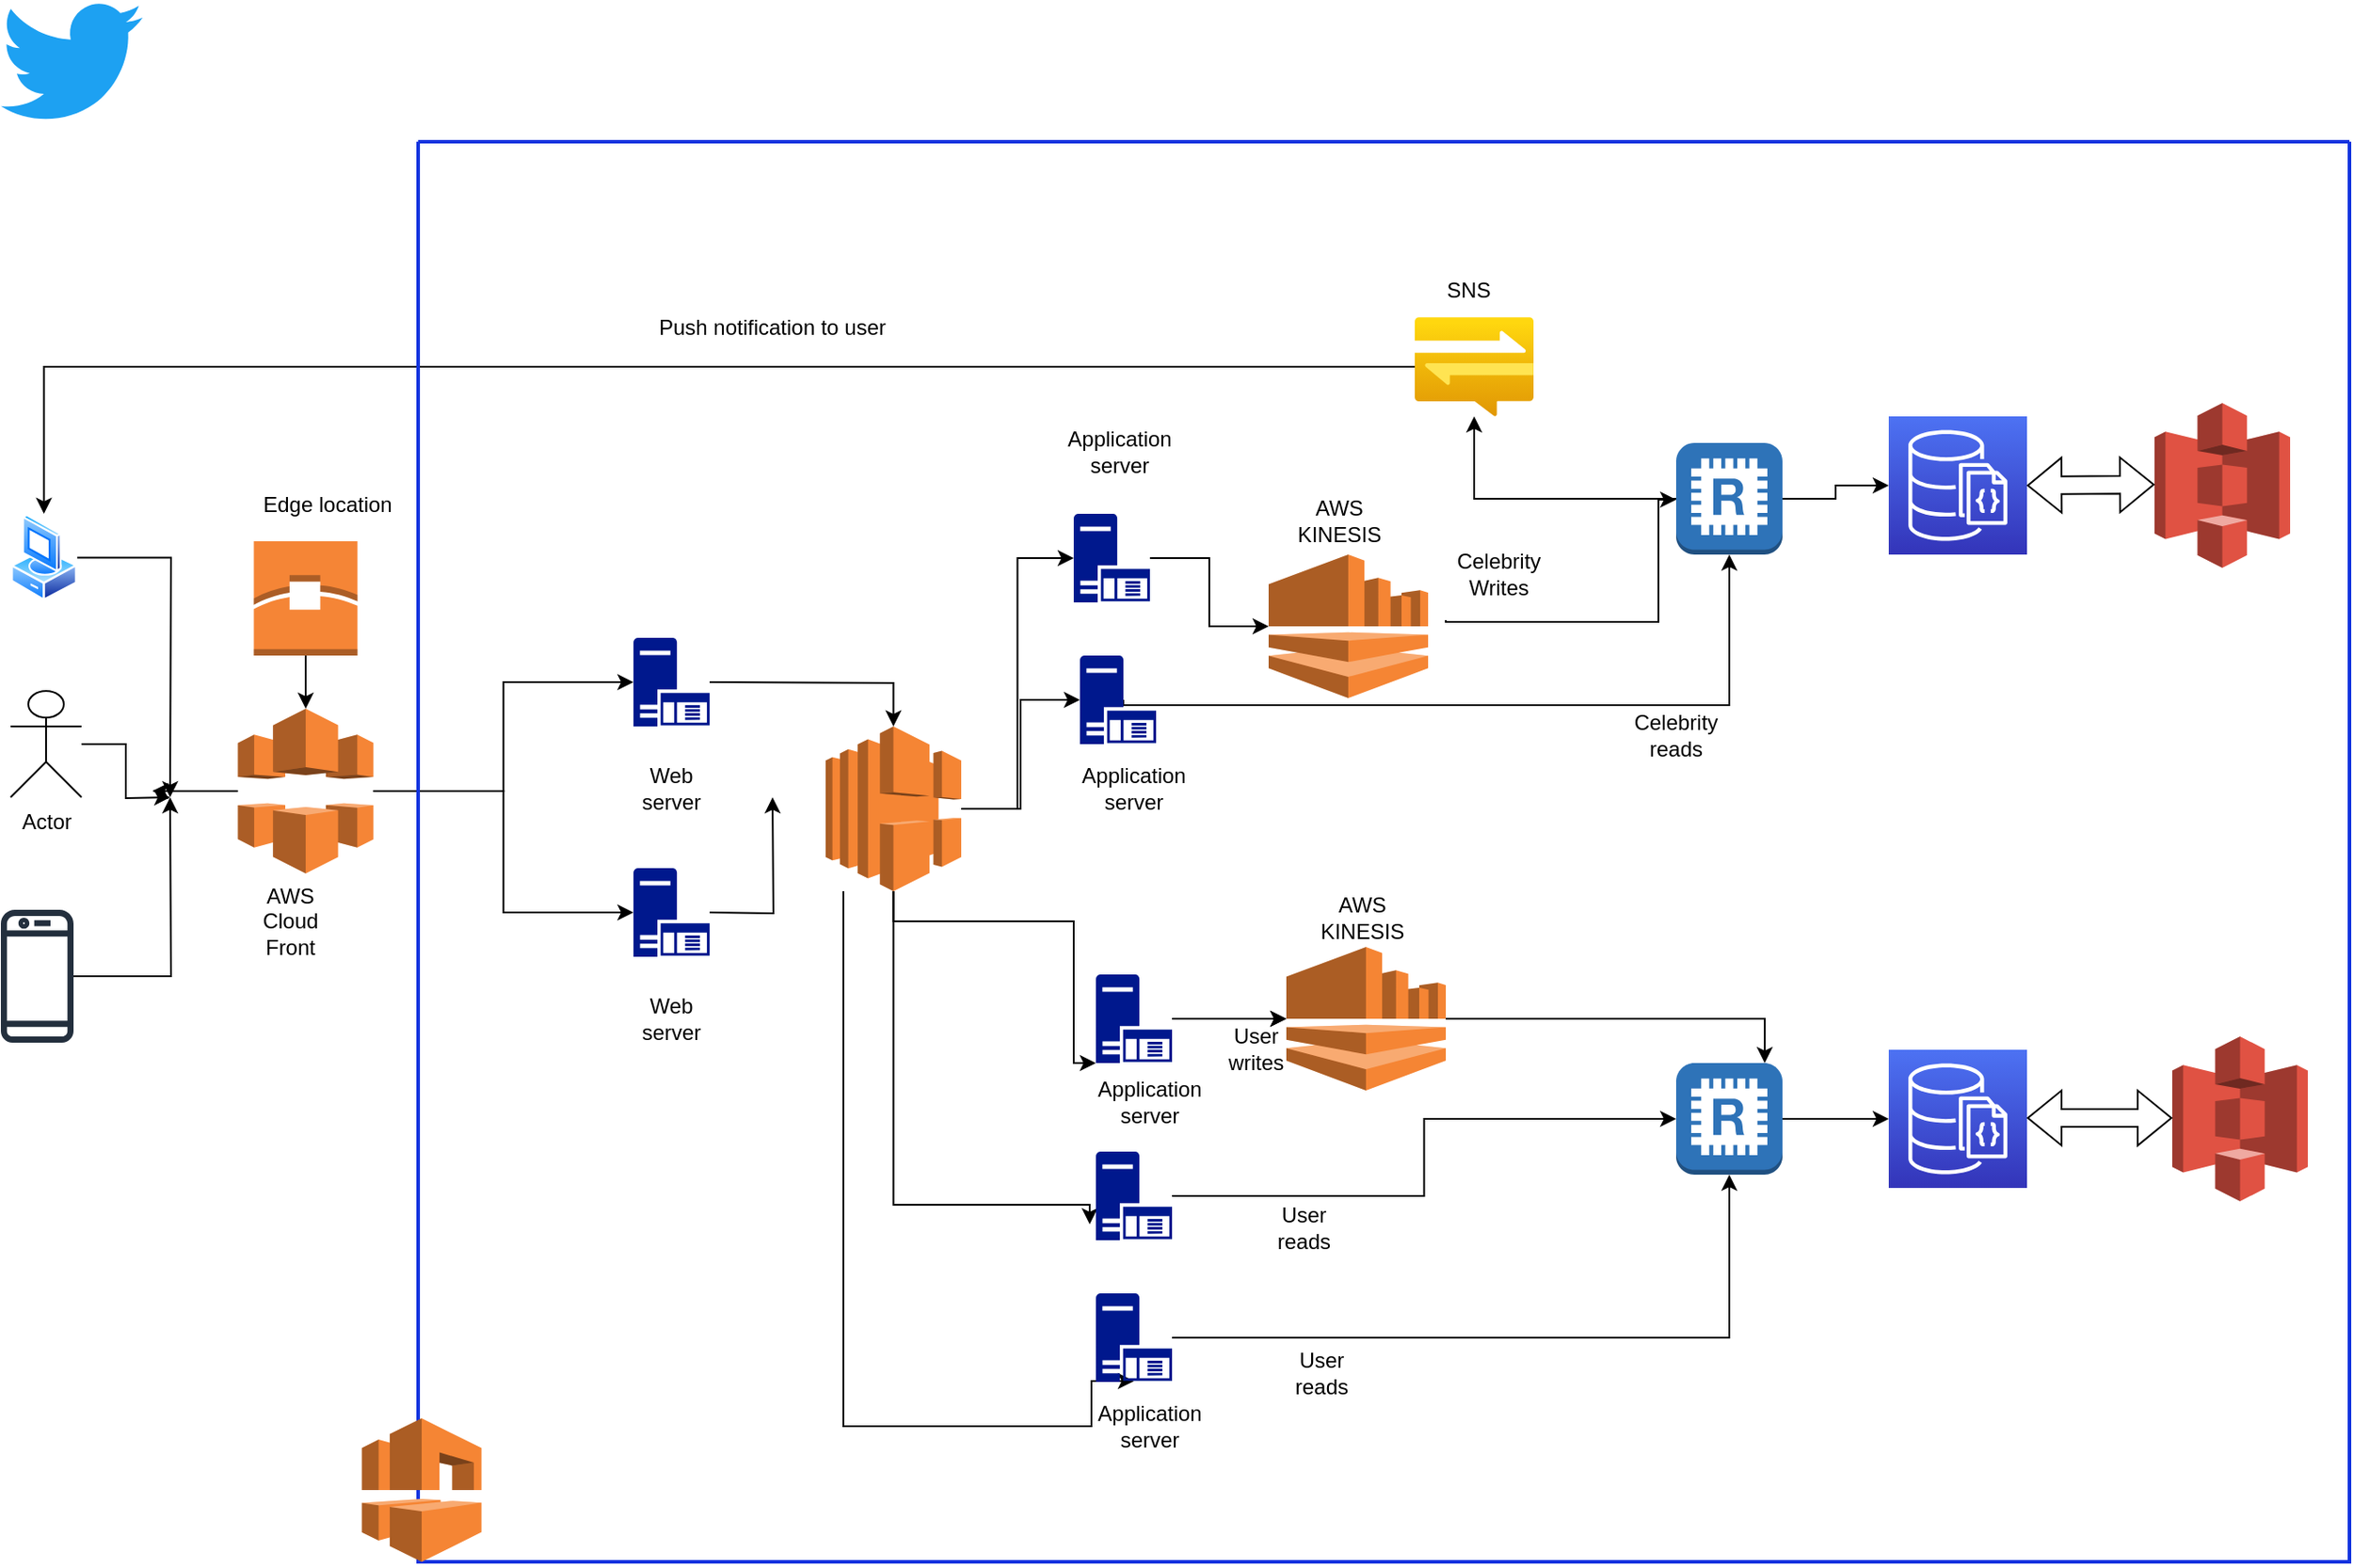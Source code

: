 <mxfile version="21.3.6" type="github" pages="2">
  <diagram id="OGPtt5JKFVUuqzHaBwd1" name="System design">
    <mxGraphModel dx="1741" dy="2031" grid="1" gridSize="10" guides="1" tooltips="1" connect="1" arrows="1" fold="1" page="1" pageScale="1" pageWidth="850" pageHeight="1100" math="0" shadow="0">
      <root>
        <mxCell id="0" />
        <mxCell id="1" parent="0" />
        <mxCell id="6KC439Vq3jo2LTs7QLCa-20" style="edgeStyle=orthogonalEdgeStyle;rounded=0;orthogonalLoop=1;jettySize=auto;html=1;" parent="1" target="6KC439Vq3jo2LTs7QLCa-19" edge="1">
          <mxGeometry relative="1" as="geometry">
            <mxPoint x="404.5" y="215" as="sourcePoint" />
          </mxGeometry>
        </mxCell>
        <mxCell id="6KC439Vq3jo2LTs7QLCa-1" value="" style="sketch=0;aspect=fixed;pointerEvents=1;shadow=0;dashed=0;html=1;strokeColor=none;labelPosition=center;verticalLabelPosition=bottom;verticalAlign=top;align=center;fillColor=#00188D;shape=mxgraph.mscae.enterprise.application_server;" parent="1" vertex="1">
          <mxGeometry x="361.5" y="190" width="43" height="50" as="geometry" />
        </mxCell>
        <mxCell id="6KC439Vq3jo2LTs7QLCa-3" value="Web server" style="text;strokeColor=none;align=center;fillColor=none;html=1;verticalAlign=middle;whiteSpace=wrap;rounded=0;" parent="1" vertex="1">
          <mxGeometry x="353" y="260" width="60" height="30" as="geometry" />
        </mxCell>
        <mxCell id="6KC439Vq3jo2LTs7QLCa-12" style="edgeStyle=orthogonalEdgeStyle;rounded=0;orthogonalLoop=1;jettySize=auto;html=1;" parent="1" source="6KC439Vq3jo2LTs7QLCa-4" edge="1">
          <mxGeometry relative="1" as="geometry">
            <mxPoint x="100" y="280" as="targetPoint" />
          </mxGeometry>
        </mxCell>
        <mxCell id="6KC439Vq3jo2LTs7QLCa-4" value="" style="image;aspect=fixed;perimeter=ellipsePerimeter;html=1;align=center;shadow=0;dashed=0;spacingTop=3;image=img/lib/active_directory/vista_client.svg;" parent="1" vertex="1">
          <mxGeometry x="10" y="120" width="37.6" height="49.47" as="geometry" />
        </mxCell>
        <mxCell id="6KC439Vq3jo2LTs7QLCa-14" style="edgeStyle=orthogonalEdgeStyle;rounded=0;orthogonalLoop=1;jettySize=auto;html=1;" parent="1" source="6KC439Vq3jo2LTs7QLCa-5" edge="1">
          <mxGeometry relative="1" as="geometry">
            <mxPoint x="100" y="280" as="targetPoint" />
          </mxGeometry>
        </mxCell>
        <mxCell id="6KC439Vq3jo2LTs7QLCa-5" value="Actor" style="shape=umlActor;verticalLabelPosition=bottom;verticalAlign=top;html=1;outlineConnect=0;" parent="1" vertex="1">
          <mxGeometry x="10" y="220" width="40" height="60" as="geometry" />
        </mxCell>
        <mxCell id="6KC439Vq3jo2LTs7QLCa-21" style="edgeStyle=orthogonalEdgeStyle;rounded=0;orthogonalLoop=1;jettySize=auto;html=1;" parent="1" edge="1">
          <mxGeometry relative="1" as="geometry">
            <mxPoint x="440" y="280" as="targetPoint" />
            <mxPoint x="404.5" y="345" as="sourcePoint" />
          </mxGeometry>
        </mxCell>
        <mxCell id="6KC439Vq3jo2LTs7QLCa-6" value="" style="sketch=0;aspect=fixed;pointerEvents=1;shadow=0;dashed=0;html=1;strokeColor=none;labelPosition=center;verticalLabelPosition=bottom;verticalAlign=top;align=center;fillColor=#00188D;shape=mxgraph.mscae.enterprise.application_server;" parent="1" vertex="1">
          <mxGeometry x="361.5" y="320" width="43" height="50" as="geometry" />
        </mxCell>
        <mxCell id="6KC439Vq3jo2LTs7QLCa-8" value="Web server" style="text;strokeColor=none;align=center;fillColor=none;html=1;verticalAlign=middle;whiteSpace=wrap;rounded=0;" parent="1" vertex="1">
          <mxGeometry x="353" y="390" width="60" height="30" as="geometry" />
        </mxCell>
        <mxCell id="6KC439Vq3jo2LTs7QLCa-13" style="edgeStyle=orthogonalEdgeStyle;rounded=0;orthogonalLoop=1;jettySize=auto;html=1;" parent="1" source="6KC439Vq3jo2LTs7QLCa-11" edge="1">
          <mxGeometry relative="1" as="geometry">
            <mxPoint x="100" y="280" as="targetPoint" />
          </mxGeometry>
        </mxCell>
        <mxCell id="6KC439Vq3jo2LTs7QLCa-11" value="" style="sketch=0;outlineConnect=0;fontColor=#232F3E;gradientColor=none;fillColor=#232F3D;strokeColor=none;dashed=0;verticalLabelPosition=bottom;verticalAlign=top;align=center;html=1;fontSize=12;fontStyle=0;aspect=fixed;pointerEvents=1;shape=mxgraph.aws4.mobile_client;" parent="1" vertex="1">
          <mxGeometry x="4.5" y="342" width="41" height="78" as="geometry" />
        </mxCell>
        <mxCell id="6KC439Vq3jo2LTs7QLCa-26" style="edgeStyle=orthogonalEdgeStyle;rounded=0;orthogonalLoop=1;jettySize=auto;html=1;entryX=0;entryY=0.5;entryDx=0;entryDy=0;entryPerimeter=0;" parent="1" source="6KC439Vq3jo2LTs7QLCa-19" target="6KC439Vq3jo2LTs7QLCa-22" edge="1">
          <mxGeometry relative="1" as="geometry" />
        </mxCell>
        <mxCell id="6KC439Vq3jo2LTs7QLCa-28" style="edgeStyle=orthogonalEdgeStyle;rounded=0;orthogonalLoop=1;jettySize=auto;html=1;entryX=0;entryY=0.5;entryDx=0;entryDy=0;entryPerimeter=0;" parent="1" source="6KC439Vq3jo2LTs7QLCa-19" target="6KC439Vq3jo2LTs7QLCa-23" edge="1">
          <mxGeometry relative="1" as="geometry" />
        </mxCell>
        <mxCell id="6KC439Vq3jo2LTs7QLCa-29" style="edgeStyle=orthogonalEdgeStyle;rounded=0;orthogonalLoop=1;jettySize=auto;html=1;" parent="1" source="6KC439Vq3jo2LTs7QLCa-19" target="6KC439Vq3jo2LTs7QLCa-24" edge="1">
          <mxGeometry relative="1" as="geometry">
            <Array as="points">
              <mxPoint x="508" y="350" />
              <mxPoint x="610" y="350" />
              <mxPoint x="610" y="430" />
            </Array>
          </mxGeometry>
        </mxCell>
        <mxCell id="6KC439Vq3jo2LTs7QLCa-49" style="edgeStyle=orthogonalEdgeStyle;rounded=0;orthogonalLoop=1;jettySize=auto;html=1;entryX=0.5;entryY=0.99;entryDx=0;entryDy=0;entryPerimeter=0;" parent="1" source="6KC439Vq3jo2LTs7QLCa-19" target="6KC439Vq3jo2LTs7QLCa-33" edge="1">
          <mxGeometry relative="1" as="geometry">
            <Array as="points">
              <mxPoint x="480" y="635" />
              <mxPoint x="620" y="635" />
              <mxPoint x="620" y="610" />
            </Array>
          </mxGeometry>
        </mxCell>
        <mxCell id="6KC439Vq3jo2LTs7QLCa-70" style="edgeStyle=orthogonalEdgeStyle;rounded=0;orthogonalLoop=1;jettySize=auto;html=1;entryX=-0.081;entryY=0.82;entryDx=0;entryDy=0;entryPerimeter=0;" parent="1" source="6KC439Vq3jo2LTs7QLCa-19" target="6KC439Vq3jo2LTs7QLCa-25" edge="1">
          <mxGeometry relative="1" as="geometry">
            <Array as="points">
              <mxPoint x="508" y="510" />
              <mxPoint x="619" y="510" />
            </Array>
          </mxGeometry>
        </mxCell>
        <mxCell id="6KC439Vq3jo2LTs7QLCa-19" value="" style="outlineConnect=0;dashed=0;verticalLabelPosition=bottom;verticalAlign=top;align=center;html=1;shape=mxgraph.aws3.elastic_load_balancing;fillColor=#F58534;gradientColor=none;" parent="1" vertex="1">
          <mxGeometry x="470" y="240" width="76.5" height="93" as="geometry" />
        </mxCell>
        <mxCell id="6KC439Vq3jo2LTs7QLCa-41" style="edgeStyle=orthogonalEdgeStyle;rounded=0;orthogonalLoop=1;jettySize=auto;html=1;" parent="1" target="6KC439Vq3jo2LTs7QLCa-37" edge="1">
          <mxGeometry relative="1" as="geometry">
            <mxPoint x="820" y="180" as="sourcePoint" />
            <Array as="points">
              <mxPoint x="820" y="181" />
              <mxPoint x="940" y="181" />
              <mxPoint x="940" y="112" />
            </Array>
          </mxGeometry>
        </mxCell>
        <mxCell id="6KC439Vq3jo2LTs7QLCa-58" style="edgeStyle=orthogonalEdgeStyle;rounded=0;orthogonalLoop=1;jettySize=auto;html=1;" parent="1" source="6KC439Vq3jo2LTs7QLCa-22" target="6KC439Vq3jo2LTs7QLCa-57" edge="1">
          <mxGeometry relative="1" as="geometry" />
        </mxCell>
        <mxCell id="6KC439Vq3jo2LTs7QLCa-22" value="" style="sketch=0;aspect=fixed;pointerEvents=1;shadow=0;dashed=0;html=1;strokeColor=none;labelPosition=center;verticalLabelPosition=bottom;verticalAlign=top;align=center;fillColor=#00188D;shape=mxgraph.mscae.enterprise.application_server;" parent="1" vertex="1">
          <mxGeometry x="610" y="120" width="43" height="50" as="geometry" />
        </mxCell>
        <mxCell id="6KC439Vq3jo2LTs7QLCa-42" style="edgeStyle=orthogonalEdgeStyle;rounded=0;orthogonalLoop=1;jettySize=auto;html=1;exitX=0.57;exitY=0.5;exitDx=0;exitDy=0;exitPerimeter=0;" parent="1" source="6KC439Vq3jo2LTs7QLCa-23" target="6KC439Vq3jo2LTs7QLCa-37" edge="1">
          <mxGeometry relative="1" as="geometry">
            <mxPoint x="690" y="230" as="sourcePoint" />
            <Array as="points">
              <mxPoint x="638" y="228" />
              <mxPoint x="980" y="228" />
            </Array>
          </mxGeometry>
        </mxCell>
        <mxCell id="6KC439Vq3jo2LTs7QLCa-23" value="" style="sketch=0;aspect=fixed;pointerEvents=1;shadow=0;dashed=0;html=1;strokeColor=none;labelPosition=center;verticalLabelPosition=bottom;verticalAlign=top;align=center;fillColor=#00188D;shape=mxgraph.mscae.enterprise.application_server;" parent="1" vertex="1">
          <mxGeometry x="613.5" y="200" width="43" height="50" as="geometry" />
        </mxCell>
        <mxCell id="6KC439Vq3jo2LTs7QLCa-65" style="edgeStyle=orthogonalEdgeStyle;rounded=0;orthogonalLoop=1;jettySize=auto;html=1;" parent="1" source="6KC439Vq3jo2LTs7QLCa-24" target="6KC439Vq3jo2LTs7QLCa-63" edge="1">
          <mxGeometry relative="1" as="geometry" />
        </mxCell>
        <mxCell id="6KC439Vq3jo2LTs7QLCa-24" value="" style="sketch=0;aspect=fixed;pointerEvents=1;shadow=0;dashed=0;html=1;strokeColor=none;labelPosition=center;verticalLabelPosition=bottom;verticalAlign=top;align=center;fillColor=#00188D;shape=mxgraph.mscae.enterprise.application_server;" parent="1" vertex="1">
          <mxGeometry x="622.5" y="380" width="43" height="50" as="geometry" />
        </mxCell>
        <mxCell id="6KC439Vq3jo2LTs7QLCa-51" style="edgeStyle=orthogonalEdgeStyle;rounded=0;orthogonalLoop=1;jettySize=auto;html=1;" parent="1" source="6KC439Vq3jo2LTs7QLCa-25" target="6KC439Vq3jo2LTs7QLCa-39" edge="1">
          <mxGeometry relative="1" as="geometry" />
        </mxCell>
        <mxCell id="6KC439Vq3jo2LTs7QLCa-25" value="" style="sketch=0;aspect=fixed;pointerEvents=1;shadow=0;dashed=0;html=1;strokeColor=none;labelPosition=center;verticalLabelPosition=bottom;verticalAlign=top;align=center;fillColor=#00188D;shape=mxgraph.mscae.enterprise.application_server;" parent="1" vertex="1">
          <mxGeometry x="622.5" y="480" width="43" height="50" as="geometry" />
        </mxCell>
        <mxCell id="6KC439Vq3jo2LTs7QLCa-31" value="Application server" style="text;strokeColor=none;align=center;fillColor=none;html=1;verticalAlign=middle;whiteSpace=wrap;rounded=0;" parent="1" vertex="1">
          <mxGeometry x="605.5" y="70" width="60" height="30" as="geometry" />
        </mxCell>
        <mxCell id="6KC439Vq3jo2LTs7QLCa-32" value="Application server" style="text;strokeColor=none;align=center;fillColor=none;html=1;verticalAlign=middle;whiteSpace=wrap;rounded=0;" parent="1" vertex="1">
          <mxGeometry x="622.5" y="436.5" width="60" height="30" as="geometry" />
        </mxCell>
        <mxCell id="6KC439Vq3jo2LTs7QLCa-52" style="edgeStyle=orthogonalEdgeStyle;rounded=0;orthogonalLoop=1;jettySize=auto;html=1;entryX=0.5;entryY=1;entryDx=0;entryDy=0;entryPerimeter=0;" parent="1" source="6KC439Vq3jo2LTs7QLCa-33" target="6KC439Vq3jo2LTs7QLCa-39" edge="1">
          <mxGeometry relative="1" as="geometry" />
        </mxCell>
        <mxCell id="6KC439Vq3jo2LTs7QLCa-33" value="" style="sketch=0;aspect=fixed;pointerEvents=1;shadow=0;dashed=0;html=1;strokeColor=none;labelPosition=center;verticalLabelPosition=bottom;verticalAlign=top;align=center;fillColor=#00188D;shape=mxgraph.mscae.enterprise.application_server;" parent="1" vertex="1">
          <mxGeometry x="622.5" y="560" width="43" height="50" as="geometry" />
        </mxCell>
        <mxCell id="6KC439Vq3jo2LTs7QLCa-34" value="Application server" style="text;strokeColor=none;align=center;fillColor=none;html=1;verticalAlign=middle;whiteSpace=wrap;rounded=0;" parent="1" vertex="1">
          <mxGeometry x="622.5" y="620" width="60" height="30" as="geometry" />
        </mxCell>
        <mxCell id="6KC439Vq3jo2LTs7QLCa-35" value="Application server" style="text;strokeColor=none;align=center;fillColor=none;html=1;verticalAlign=middle;whiteSpace=wrap;rounded=0;" parent="1" vertex="1">
          <mxGeometry x="613.5" y="260" width="60" height="30" as="geometry" />
        </mxCell>
        <mxCell id="6KC439Vq3jo2LTs7QLCa-36" value="" style="dashed=0;outlineConnect=0;html=1;align=center;labelPosition=center;verticalLabelPosition=bottom;verticalAlign=top;shape=mxgraph.weblogos.twitter;fillColor=#1DA1F2;strokeColor=none;" parent="1" vertex="1">
          <mxGeometry x="4.5" y="-170" width="80" height="70" as="geometry" />
        </mxCell>
        <mxCell id="6KC439Vq3jo2LTs7QLCa-55" style="edgeStyle=orthogonalEdgeStyle;rounded=0;orthogonalLoop=1;jettySize=auto;html=1;" parent="1" source="6KC439Vq3jo2LTs7QLCa-37" target="6KC439Vq3jo2LTs7QLCa-53" edge="1">
          <mxGeometry relative="1" as="geometry" />
        </mxCell>
        <mxCell id="jdF7Z_sJU0BXQNIXWPQb-2" style="edgeStyle=orthogonalEdgeStyle;rounded=0;orthogonalLoop=1;jettySize=auto;html=1;" parent="1" source="6KC439Vq3jo2LTs7QLCa-37" target="jdF7Z_sJU0BXQNIXWPQb-5" edge="1">
          <mxGeometry relative="1" as="geometry">
            <mxPoint x="897.5" y="-48.13" as="targetPoint" />
          </mxGeometry>
        </mxCell>
        <mxCell id="6KC439Vq3jo2LTs7QLCa-37" value="" style="outlineConnect=0;dashed=0;verticalLabelPosition=bottom;verticalAlign=top;align=center;html=1;shape=mxgraph.aws3.redis;fillColor=#2E73B8;gradientColor=none;" parent="1" vertex="1">
          <mxGeometry x="950" y="80" width="60" height="63" as="geometry" />
        </mxCell>
        <mxCell id="6KC439Vq3jo2LTs7QLCa-56" style="edgeStyle=orthogonalEdgeStyle;rounded=0;orthogonalLoop=1;jettySize=auto;html=1;" parent="1" source="6KC439Vq3jo2LTs7QLCa-39" target="6KC439Vq3jo2LTs7QLCa-54" edge="1">
          <mxGeometry relative="1" as="geometry" />
        </mxCell>
        <mxCell id="6KC439Vq3jo2LTs7QLCa-39" value="" style="outlineConnect=0;dashed=0;verticalLabelPosition=bottom;verticalAlign=top;align=center;html=1;shape=mxgraph.aws3.redis;fillColor=#2E73B8;gradientColor=none;" parent="1" vertex="1">
          <mxGeometry x="950" y="430" width="60" height="63" as="geometry" />
        </mxCell>
        <mxCell id="6KC439Vq3jo2LTs7QLCa-43" value="Celebrity reads" style="text;strokeColor=none;align=center;fillColor=none;html=1;verticalAlign=middle;whiteSpace=wrap;rounded=0;" parent="1" vertex="1">
          <mxGeometry x="920" y="230" width="60" height="30" as="geometry" />
        </mxCell>
        <mxCell id="6KC439Vq3jo2LTs7QLCa-44" value="Celebrity Writes" style="text;strokeColor=none;align=center;fillColor=none;html=1;verticalAlign=middle;whiteSpace=wrap;rounded=0;" parent="1" vertex="1">
          <mxGeometry x="820" y="139.47" width="60" height="30" as="geometry" />
        </mxCell>
        <mxCell id="6KC439Vq3jo2LTs7QLCa-53" value="" style="sketch=0;points=[[0,0,0],[0.25,0,0],[0.5,0,0],[0.75,0,0],[1,0,0],[0,1,0],[0.25,1,0],[0.5,1,0],[0.75,1,0],[1,1,0],[0,0.25,0],[0,0.5,0],[0,0.75,0],[1,0.25,0],[1,0.5,0],[1,0.75,0]];outlineConnect=0;fontColor=#232F3E;gradientColor=#4D72F3;gradientDirection=north;fillColor=#3334B9;strokeColor=#ffffff;dashed=0;verticalLabelPosition=bottom;verticalAlign=top;align=center;html=1;fontSize=12;fontStyle=0;aspect=fixed;shape=mxgraph.aws4.resourceIcon;resIcon=mxgraph.aws4.documentdb_with_mongodb_compatibility;" parent="1" vertex="1">
          <mxGeometry x="1070" y="65" width="78" height="78" as="geometry" />
        </mxCell>
        <mxCell id="6KC439Vq3jo2LTs7QLCa-54" value="" style="sketch=0;points=[[0,0,0],[0.25,0,0],[0.5,0,0],[0.75,0,0],[1,0,0],[0,1,0],[0.25,1,0],[0.5,1,0],[0.75,1,0],[1,1,0],[0,0.25,0],[0,0.5,0],[0,0.75,0],[1,0.25,0],[1,0.5,0],[1,0.75,0]];outlineConnect=0;fontColor=#232F3E;gradientColor=#4D72F3;gradientDirection=north;fillColor=#3334B9;strokeColor=#ffffff;dashed=0;verticalLabelPosition=bottom;verticalAlign=top;align=center;html=1;fontSize=12;fontStyle=0;aspect=fixed;shape=mxgraph.aws4.resourceIcon;resIcon=mxgraph.aws4.documentdb_with_mongodb_compatibility;" parent="1" vertex="1">
          <mxGeometry x="1070" y="422.5" width="78" height="78" as="geometry" />
        </mxCell>
        <mxCell id="6KC439Vq3jo2LTs7QLCa-57" value="" style="outlineConnect=0;dashed=0;verticalLabelPosition=bottom;verticalAlign=top;align=center;html=1;shape=mxgraph.aws3.kinesis;fillColor=#F58534;gradientColor=none;" parent="1" vertex="1">
          <mxGeometry x="720" y="143" width="90" height="81" as="geometry" />
        </mxCell>
        <mxCell id="6KC439Vq3jo2LTs7QLCa-64" value="" style="edgeStyle=orthogonalEdgeStyle;rounded=0;orthogonalLoop=1;jettySize=auto;html=1;" parent="1" source="6KC439Vq3jo2LTs7QLCa-24" target="6KC439Vq3jo2LTs7QLCa-63" edge="1">
          <mxGeometry relative="1" as="geometry">
            <mxPoint x="705" y="412" as="sourcePoint" />
            <mxPoint x="950" y="462" as="targetPoint" />
          </mxGeometry>
        </mxCell>
        <mxCell id="6KC439Vq3jo2LTs7QLCa-66" style="edgeStyle=orthogonalEdgeStyle;rounded=0;orthogonalLoop=1;jettySize=auto;html=1;entryX=0.833;entryY=0;entryDx=0;entryDy=0;entryPerimeter=0;" parent="1" source="6KC439Vq3jo2LTs7QLCa-63" target="6KC439Vq3jo2LTs7QLCa-39" edge="1">
          <mxGeometry relative="1" as="geometry" />
        </mxCell>
        <mxCell id="6KC439Vq3jo2LTs7QLCa-63" value="" style="outlineConnect=0;dashed=0;verticalLabelPosition=bottom;verticalAlign=top;align=center;html=1;shape=mxgraph.aws3.kinesis;fillColor=#F58534;gradientColor=none;" parent="1" vertex="1">
          <mxGeometry x="730" y="364.5" width="90" height="81" as="geometry" />
        </mxCell>
        <mxCell id="6KC439Vq3jo2LTs7QLCa-67" value="User writes" style="text;strokeColor=none;align=center;fillColor=none;html=1;verticalAlign=middle;whiteSpace=wrap;rounded=0;" parent="1" vertex="1">
          <mxGeometry x="682.5" y="406.5" width="60" height="30" as="geometry" />
        </mxCell>
        <mxCell id="6KC439Vq3jo2LTs7QLCa-68" value="User reads" style="text;strokeColor=none;align=center;fillColor=none;html=1;verticalAlign=middle;whiteSpace=wrap;rounded=0;" parent="1" vertex="1">
          <mxGeometry x="710" y="508" width="60" height="30" as="geometry" />
        </mxCell>
        <mxCell id="6KC439Vq3jo2LTs7QLCa-69" value="User reads" style="text;strokeColor=none;align=center;fillColor=none;html=1;verticalAlign=middle;whiteSpace=wrap;rounded=0;" parent="1" vertex="1">
          <mxGeometry x="720" y="590" width="60" height="30" as="geometry" />
        </mxCell>
        <mxCell id="Usf6adK-40Itm8aK41Lk-1" value="" style="outlineConnect=0;dashed=0;verticalLabelPosition=bottom;verticalAlign=top;align=center;html=1;shape=mxgraph.aws3.s3;fillColor=#E05243;gradientColor=none;" parent="1" vertex="1">
          <mxGeometry x="1230" y="415" width="76.5" height="93" as="geometry" />
        </mxCell>
        <mxCell id="Usf6adK-40Itm8aK41Lk-2" value="" style="outlineConnect=0;dashed=0;verticalLabelPosition=bottom;verticalAlign=top;align=center;html=1;shape=mxgraph.aws3.s3;fillColor=#E05243;gradientColor=none;" parent="1" vertex="1">
          <mxGeometry x="1220" y="57.5" width="76.5" height="93" as="geometry" />
        </mxCell>
        <mxCell id="Usf6adK-40Itm8aK41Lk-3" value="" style="shape=flexArrow;endArrow=classic;startArrow=classic;html=1;rounded=0;" parent="1" edge="1">
          <mxGeometry width="100" height="100" relative="1" as="geometry">
            <mxPoint x="1220" y="103.5" as="sourcePoint" />
            <mxPoint x="1148" y="103.97" as="targetPoint" />
          </mxGeometry>
        </mxCell>
        <mxCell id="Usf6adK-40Itm8aK41Lk-4" value="" style="shape=flexArrow;endArrow=classic;startArrow=classic;html=1;rounded=0;" parent="1" edge="1">
          <mxGeometry width="100" height="100" relative="1" as="geometry">
            <mxPoint x="1230" y="461.03" as="sourcePoint" />
            <mxPoint x="1148" y="461" as="targetPoint" />
          </mxGeometry>
        </mxCell>
        <mxCell id="NyY6tiZ_YxjPjUGcAyBx-5" style="edgeStyle=orthogonalEdgeStyle;rounded=0;orthogonalLoop=1;jettySize=auto;html=1;" parent="1" source="NyY6tiZ_YxjPjUGcAyBx-3" target="6KC439Vq3jo2LTs7QLCa-1" edge="1">
          <mxGeometry relative="1" as="geometry" />
        </mxCell>
        <mxCell id="NyY6tiZ_YxjPjUGcAyBx-6" style="edgeStyle=orthogonalEdgeStyle;rounded=0;orthogonalLoop=1;jettySize=auto;html=1;entryX=0;entryY=0.5;entryDx=0;entryDy=0;entryPerimeter=0;" parent="1" source="NyY6tiZ_YxjPjUGcAyBx-3" target="6KC439Vq3jo2LTs7QLCa-6" edge="1">
          <mxGeometry relative="1" as="geometry" />
        </mxCell>
        <mxCell id="NyY6tiZ_YxjPjUGcAyBx-7" style="edgeStyle=orthogonalEdgeStyle;rounded=0;orthogonalLoop=1;jettySize=auto;html=1;" parent="1" source="NyY6tiZ_YxjPjUGcAyBx-3" edge="1">
          <mxGeometry relative="1" as="geometry">
            <mxPoint x="90" y="276.5" as="targetPoint" />
          </mxGeometry>
        </mxCell>
        <mxCell id="NyY6tiZ_YxjPjUGcAyBx-3" value="" style="outlineConnect=0;dashed=0;verticalLabelPosition=bottom;verticalAlign=top;align=center;html=1;shape=mxgraph.aws3.cloudfront;fillColor=#F58536;gradientColor=none;" parent="1" vertex="1">
          <mxGeometry x="138.25" y="230" width="76.5" height="93" as="geometry" />
        </mxCell>
        <mxCell id="NyY6tiZ_YxjPjUGcAyBx-4" value="AWS Cloud Front" style="text;strokeColor=none;align=center;fillColor=none;html=1;verticalAlign=middle;whiteSpace=wrap;rounded=0;" parent="1" vertex="1">
          <mxGeometry x="138.25" y="334.5" width="60" height="30" as="geometry" />
        </mxCell>
        <mxCell id="NyY6tiZ_YxjPjUGcAyBx-8" value="AWS KINESIS" style="text;strokeColor=none;align=center;fillColor=none;html=1;verticalAlign=middle;whiteSpace=wrap;rounded=0;" parent="1" vertex="1">
          <mxGeometry x="730" y="109.47" width="60" height="30" as="geometry" />
        </mxCell>
        <mxCell id="NyY6tiZ_YxjPjUGcAyBx-9" value="AWS KINESIS" style="text;strokeColor=none;align=center;fillColor=none;html=1;verticalAlign=middle;whiteSpace=wrap;rounded=0;" parent="1" vertex="1">
          <mxGeometry x="742.5" y="333" width="60" height="30" as="geometry" />
        </mxCell>
        <mxCell id="jdF7Z_sJU0BXQNIXWPQb-6" style="edgeStyle=orthogonalEdgeStyle;rounded=0;orthogonalLoop=1;jettySize=auto;html=1;" parent="1" source="jdF7Z_sJU0BXQNIXWPQb-5" target="6KC439Vq3jo2LTs7QLCa-4" edge="1">
          <mxGeometry relative="1" as="geometry" />
        </mxCell>
        <mxCell id="jdF7Z_sJU0BXQNIXWPQb-5" value="" style="image;aspect=fixed;html=1;points=[];align=center;fontSize=12;image=img/lib/azure2/web/Notification_Hub_Namespaces.svg;" parent="1" vertex="1">
          <mxGeometry x="802.5" y="9" width="67" height="56.0" as="geometry" />
        </mxCell>
        <mxCell id="jdF7Z_sJU0BXQNIXWPQb-7" value="SNS" style="text;strokeColor=none;align=center;fillColor=none;html=1;verticalAlign=middle;whiteSpace=wrap;rounded=0;" parent="1" vertex="1">
          <mxGeometry x="802.5" y="-21" width="60" height="30" as="geometry" />
        </mxCell>
        <mxCell id="jdF7Z_sJU0BXQNIXWPQb-8" value="Push notification to user&lt;br&gt;" style="text;strokeColor=none;align=center;fillColor=none;html=1;verticalAlign=middle;whiteSpace=wrap;rounded=0;" parent="1" vertex="1">
          <mxGeometry x="370" width="140" height="30" as="geometry" />
        </mxCell>
        <mxCell id="QmJA3J8gZkirT87oWw2X-3" style="edgeStyle=orthogonalEdgeStyle;rounded=0;orthogonalLoop=1;jettySize=auto;html=1;" edge="1" parent="1" source="QmJA3J8gZkirT87oWw2X-1" target="NyY6tiZ_YxjPjUGcAyBx-3">
          <mxGeometry relative="1" as="geometry" />
        </mxCell>
        <mxCell id="QmJA3J8gZkirT87oWw2X-1" value="" style="outlineConnect=0;dashed=0;verticalLabelPosition=bottom;verticalAlign=top;align=center;html=1;shape=mxgraph.aws3.edge_location;fillColor=#F58536;gradientColor=none;" vertex="1" parent="1">
          <mxGeometry x="147.25" y="135.5" width="58.5" height="64.5" as="geometry" />
        </mxCell>
        <mxCell id="QmJA3J8gZkirT87oWw2X-4" value="Edge location" style="text;strokeColor=none;align=center;fillColor=none;html=1;verticalAlign=middle;whiteSpace=wrap;rounded=0;" vertex="1" parent="1">
          <mxGeometry x="138.25" y="100" width="101.75" height="30" as="geometry" />
        </mxCell>
        <mxCell id="QmJA3J8gZkirT87oWw2X-6" value="" style="swimlane;startSize=0;strokeWidth=2;rounded=1;strokeColor=#1133df;" vertex="1" parent="1">
          <mxGeometry x="240" y="-90" width="1090" height="801.53" as="geometry" />
        </mxCell>
        <mxCell id="QmJA3J8gZkirT87oWw2X-5" value="" style="outlineConnect=0;dashed=0;verticalLabelPosition=bottom;verticalAlign=top;align=center;html=1;shape=mxgraph.aws3.vpc;fillColor=#F58534;gradientColor=none;strokeWidth=4;" vertex="1" parent="QmJA3J8gZkirT87oWw2X-6">
          <mxGeometry x="-31.75" y="720.53" width="67.5" height="81" as="geometry" />
        </mxCell>
      </root>
    </mxGraphModel>
  </diagram>
  <diagram id="Ms-GmdoRinez7m9P5KAb" name="Data model">
    <mxGraphModel dx="1306" dy="714" grid="1" gridSize="10" guides="1" tooltips="1" connect="1" arrows="1" fold="1" page="1" pageScale="1" pageWidth="850" pageHeight="1100" math="0" shadow="0">
      <root>
        <mxCell id="0" />
        <mxCell id="1" parent="0" />
        <mxCell id="bnehW4UcKr64qTlZm-zc-5" value="Tweet_fct" style="swimlane;fontStyle=0;childLayout=stackLayout;horizontal=1;startSize=26;fillColor=none;horizontalStack=0;resizeParent=1;resizeParentMax=0;resizeLast=0;collapsible=1;marginBottom=0;html=1;" vertex="1" parent="1">
          <mxGeometry x="360" y="270" width="140" height="156" as="geometry" />
        </mxCell>
        <mxCell id="bnehW4UcKr64qTlZm-zc-6" value="Name" style="text;strokeColor=none;fillColor=none;align=left;verticalAlign=top;spacingLeft=4;spacingRight=4;overflow=hidden;rotatable=0;points=[[0,0.5],[1,0.5]];portConstraint=eastwest;whiteSpace=wrap;html=1;" vertex="1" parent="bnehW4UcKr64qTlZm-zc-5">
          <mxGeometry y="26" width="140" height="26" as="geometry" />
        </mxCell>
        <mxCell id="bnehW4UcKr64qTlZm-zc-7" value="UID" style="text;strokeColor=none;fillColor=none;align=left;verticalAlign=top;spacingLeft=4;spacingRight=4;overflow=hidden;rotatable=0;points=[[0,0.5],[1,0.5]];portConstraint=eastwest;whiteSpace=wrap;html=1;" vertex="1" parent="bnehW4UcKr64qTlZm-zc-5">
          <mxGeometry y="52" width="140" height="26" as="geometry" />
        </mxCell>
        <mxCell id="bnehW4UcKr64qTlZm-zc-8" value="Tweeet_Location" style="text;strokeColor=none;fillColor=none;align=left;verticalAlign=top;spacingLeft=4;spacingRight=4;overflow=hidden;rotatable=0;points=[[0,0.5],[1,0.5]];portConstraint=eastwest;whiteSpace=wrap;html=1;" vertex="1" parent="bnehW4UcKr64qTlZm-zc-5">
          <mxGeometry y="78" width="140" height="26" as="geometry" />
        </mxCell>
        <mxCell id="bnehW4UcKr64qTlZm-zc-10" value="Tweet" style="text;strokeColor=none;fillColor=none;align=left;verticalAlign=top;spacingLeft=4;spacingRight=4;overflow=hidden;rotatable=0;points=[[0,0.5],[1,0.5]];portConstraint=eastwest;whiteSpace=wrap;html=1;" vertex="1" parent="bnehW4UcKr64qTlZm-zc-5">
          <mxGeometry y="104" width="140" height="26" as="geometry" />
        </mxCell>
        <mxCell id="bnehW4UcKr64qTlZm-zc-11" value="Image_location" style="text;strokeColor=none;fillColor=none;align=left;verticalAlign=top;spacingLeft=4;spacingRight=4;overflow=hidden;rotatable=0;points=[[0,0.5],[1,0.5]];portConstraint=eastwest;whiteSpace=wrap;html=1;" vertex="1" parent="bnehW4UcKr64qTlZm-zc-5">
          <mxGeometry y="130" width="140" height="26" as="geometry" />
        </mxCell>
        <mxCell id="mmQqtr9HR0JtBwJ41FuO-1" value="User" style="swimlane;fontStyle=0;childLayout=stackLayout;horizontal=1;startSize=26;fillColor=none;horizontalStack=0;resizeParent=1;resizeParentMax=0;resizeLast=0;collapsible=1;marginBottom=0;html=1;" vertex="1" parent="1">
          <mxGeometry x="30" y="230" width="140" height="130" as="geometry" />
        </mxCell>
        <mxCell id="mmQqtr9HR0JtBwJ41FuO-5" value="Celebrity_Id" style="text;strokeColor=none;fillColor=none;align=left;verticalAlign=top;spacingLeft=4;spacingRight=4;overflow=hidden;rotatable=0;points=[[0,0.5],[1,0.5]];portConstraint=eastwest;whiteSpace=wrap;html=1;" vertex="1" parent="mmQqtr9HR0JtBwJ41FuO-1">
          <mxGeometry y="26" width="140" height="26" as="geometry" />
        </mxCell>
        <mxCell id="mmQqtr9HR0JtBwJ41FuO-3" value="UID" style="text;strokeColor=none;fillColor=none;align=left;verticalAlign=top;spacingLeft=4;spacingRight=4;overflow=hidden;rotatable=0;points=[[0,0.5],[1,0.5]];portConstraint=eastwest;whiteSpace=wrap;html=1;" vertex="1" parent="mmQqtr9HR0JtBwJ41FuO-1">
          <mxGeometry y="52" width="140" height="26" as="geometry" />
        </mxCell>
        <mxCell id="mmQqtr9HR0JtBwJ41FuO-4" value="Username" style="text;strokeColor=none;fillColor=none;align=left;verticalAlign=top;spacingLeft=4;spacingRight=4;overflow=hidden;rotatable=0;points=[[0,0.5],[1,0.5]];portConstraint=eastwest;whiteSpace=wrap;html=1;" vertex="1" parent="mmQqtr9HR0JtBwJ41FuO-1">
          <mxGeometry y="78" width="140" height="26" as="geometry" />
        </mxCell>
        <mxCell id="mmQqtr9HR0JtBwJ41FuO-17" value="follow_id" style="text;strokeColor=none;fillColor=none;align=left;verticalAlign=top;spacingLeft=4;spacingRight=4;overflow=hidden;rotatable=0;points=[[0,0.5],[1,0.5]];portConstraint=eastwest;whiteSpace=wrap;html=1;" vertex="1" parent="mmQqtr9HR0JtBwJ41FuO-1">
          <mxGeometry y="104" width="140" height="26" as="geometry" />
        </mxCell>
        <mxCell id="mmQqtr9HR0JtBwJ41FuO-8" style="edgeStyle=orthogonalEdgeStyle;rounded=0;orthogonalLoop=1;jettySize=auto;html=1;" edge="1" parent="1" source="mmQqtr9HR0JtBwJ41FuO-3" target="bnehW4UcKr64qTlZm-zc-7">
          <mxGeometry relative="1" as="geometry" />
        </mxCell>
        <mxCell id="mmQqtr9HR0JtBwJ41FuO-9" value="Celebrity_Tweet_fct" style="swimlane;fontStyle=0;childLayout=stackLayout;horizontal=1;startSize=26;fillColor=none;horizontalStack=0;resizeParent=1;resizeParentMax=0;resizeLast=0;collapsible=1;marginBottom=0;html=1;" vertex="1" parent="1">
          <mxGeometry x="360" y="100" width="140" height="156" as="geometry" />
        </mxCell>
        <mxCell id="mmQqtr9HR0JtBwJ41FuO-10" value="Celebrity_id" style="text;strokeColor=none;fillColor=none;align=left;verticalAlign=top;spacingLeft=4;spacingRight=4;overflow=hidden;rotatable=0;points=[[0,0.5],[1,0.5]];portConstraint=eastwest;whiteSpace=wrap;html=1;" vertex="1" parent="mmQqtr9HR0JtBwJ41FuO-9">
          <mxGeometry y="26" width="140" height="26" as="geometry" />
        </mxCell>
        <mxCell id="mmQqtr9HR0JtBwJ41FuO-11" value="celebrity_name" style="text;strokeColor=none;fillColor=none;align=left;verticalAlign=top;spacingLeft=4;spacingRight=4;overflow=hidden;rotatable=0;points=[[0,0.5],[1,0.5]];portConstraint=eastwest;whiteSpace=wrap;html=1;" vertex="1" parent="mmQqtr9HR0JtBwJ41FuO-9">
          <mxGeometry y="52" width="140" height="26" as="geometry" />
        </mxCell>
        <mxCell id="mmQqtr9HR0JtBwJ41FuO-12" value="Tweeet_Location" style="text;strokeColor=none;fillColor=none;align=left;verticalAlign=top;spacingLeft=4;spacingRight=4;overflow=hidden;rotatable=0;points=[[0,0.5],[1,0.5]];portConstraint=eastwest;whiteSpace=wrap;html=1;" vertex="1" parent="mmQqtr9HR0JtBwJ41FuO-9">
          <mxGeometry y="78" width="140" height="26" as="geometry" />
        </mxCell>
        <mxCell id="mmQqtr9HR0JtBwJ41FuO-13" value="Tweet" style="text;strokeColor=none;fillColor=none;align=left;verticalAlign=top;spacingLeft=4;spacingRight=4;overflow=hidden;rotatable=0;points=[[0,0.5],[1,0.5]];portConstraint=eastwest;whiteSpace=wrap;html=1;" vertex="1" parent="mmQqtr9HR0JtBwJ41FuO-9">
          <mxGeometry y="104" width="140" height="26" as="geometry" />
        </mxCell>
        <mxCell id="mmQqtr9HR0JtBwJ41FuO-14" value="Image_location" style="text;strokeColor=none;fillColor=none;align=left;verticalAlign=top;spacingLeft=4;spacingRight=4;overflow=hidden;rotatable=0;points=[[0,0.5],[1,0.5]];portConstraint=eastwest;whiteSpace=wrap;html=1;" vertex="1" parent="mmQqtr9HR0JtBwJ41FuO-9">
          <mxGeometry y="130" width="140" height="26" as="geometry" />
        </mxCell>
        <mxCell id="mmQqtr9HR0JtBwJ41FuO-19" value="User_follows" style="swimlane;fontStyle=0;childLayout=stackLayout;horizontal=1;startSize=26;fillColor=none;horizontalStack=0;resizeParent=1;resizeParentMax=0;resizeLast=0;collapsible=1;marginBottom=0;html=1;" vertex="1" parent="1">
          <mxGeometry x="360" y="460" width="140" height="156" as="geometry" />
        </mxCell>
        <mxCell id="mmQqtr9HR0JtBwJ41FuO-20" value="Follow_id" style="text;strokeColor=none;fillColor=none;align=left;verticalAlign=top;spacingLeft=4;spacingRight=4;overflow=hidden;rotatable=0;points=[[0,0.5],[1,0.5]];portConstraint=eastwest;whiteSpace=wrap;html=1;" vertex="1" parent="mmQqtr9HR0JtBwJ41FuO-19">
          <mxGeometry y="26" width="140" height="26" as="geometry" />
        </mxCell>
        <mxCell id="mmQqtr9HR0JtBwJ41FuO-21" value="Follower_name" style="text;strokeColor=none;fillColor=none;align=left;verticalAlign=top;spacingLeft=4;spacingRight=4;overflow=hidden;rotatable=0;points=[[0,0.5],[1,0.5]];portConstraint=eastwest;whiteSpace=wrap;html=1;" vertex="1" parent="mmQqtr9HR0JtBwJ41FuO-19">
          <mxGeometry y="52" width="140" height="26" as="geometry" />
        </mxCell>
        <mxCell id="mmQqtr9HR0JtBwJ41FuO-22" value="Tweeet_Location" style="text;strokeColor=none;fillColor=none;align=left;verticalAlign=top;spacingLeft=4;spacingRight=4;overflow=hidden;rotatable=0;points=[[0,0.5],[1,0.5]];portConstraint=eastwest;whiteSpace=wrap;html=1;" vertex="1" parent="mmQqtr9HR0JtBwJ41FuO-19">
          <mxGeometry y="78" width="140" height="26" as="geometry" />
        </mxCell>
        <mxCell id="mmQqtr9HR0JtBwJ41FuO-23" value="Tweet" style="text;strokeColor=none;fillColor=none;align=left;verticalAlign=top;spacingLeft=4;spacingRight=4;overflow=hidden;rotatable=0;points=[[0,0.5],[1,0.5]];portConstraint=eastwest;whiteSpace=wrap;html=1;" vertex="1" parent="mmQqtr9HR0JtBwJ41FuO-19">
          <mxGeometry y="104" width="140" height="26" as="geometry" />
        </mxCell>
        <mxCell id="mmQqtr9HR0JtBwJ41FuO-24" value="Image_location" style="text;strokeColor=none;fillColor=none;align=left;verticalAlign=top;spacingLeft=4;spacingRight=4;overflow=hidden;rotatable=0;points=[[0,0.5],[1,0.5]];portConstraint=eastwest;whiteSpace=wrap;html=1;" vertex="1" parent="mmQqtr9HR0JtBwJ41FuO-19">
          <mxGeometry y="130" width="140" height="26" as="geometry" />
        </mxCell>
        <mxCell id="mmQqtr9HR0JtBwJ41FuO-25" style="edgeStyle=orthogonalEdgeStyle;rounded=0;orthogonalLoop=1;jettySize=auto;html=1;entryX=0;entryY=0.5;entryDx=0;entryDy=0;" edge="1" parent="1" source="mmQqtr9HR0JtBwJ41FuO-17" target="mmQqtr9HR0JtBwJ41FuO-20">
          <mxGeometry relative="1" as="geometry" />
        </mxCell>
        <mxCell id="mmQqtr9HR0JtBwJ41FuO-26" style="edgeStyle=orthogonalEdgeStyle;rounded=0;orthogonalLoop=1;jettySize=auto;html=1;entryX=0;entryY=0.5;entryDx=0;entryDy=0;" edge="1" parent="1" source="mmQqtr9HR0JtBwJ41FuO-5" target="mmQqtr9HR0JtBwJ41FuO-10">
          <mxGeometry relative="1" as="geometry" />
        </mxCell>
      </root>
    </mxGraphModel>
  </diagram>
</mxfile>
